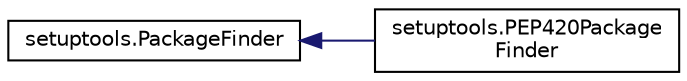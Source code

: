 digraph "Graphical Class Hierarchy"
{
 // LATEX_PDF_SIZE
  edge [fontname="Helvetica",fontsize="10",labelfontname="Helvetica",labelfontsize="10"];
  node [fontname="Helvetica",fontsize="10",shape=record];
  rankdir="LR";
  Node0 [label="setuptools.PackageFinder",height=0.2,width=0.4,color="black", fillcolor="white", style="filled",URL="$classsetuptools_1_1PackageFinder.html",tooltip=" "];
  Node0 -> Node1 [dir="back",color="midnightblue",fontsize="10",style="solid",fontname="Helvetica"];
  Node1 [label="setuptools.PEP420Package\lFinder",height=0.2,width=0.4,color="black", fillcolor="white", style="filled",URL="$classsetuptools_1_1PEP420PackageFinder.html",tooltip=" "];
}
